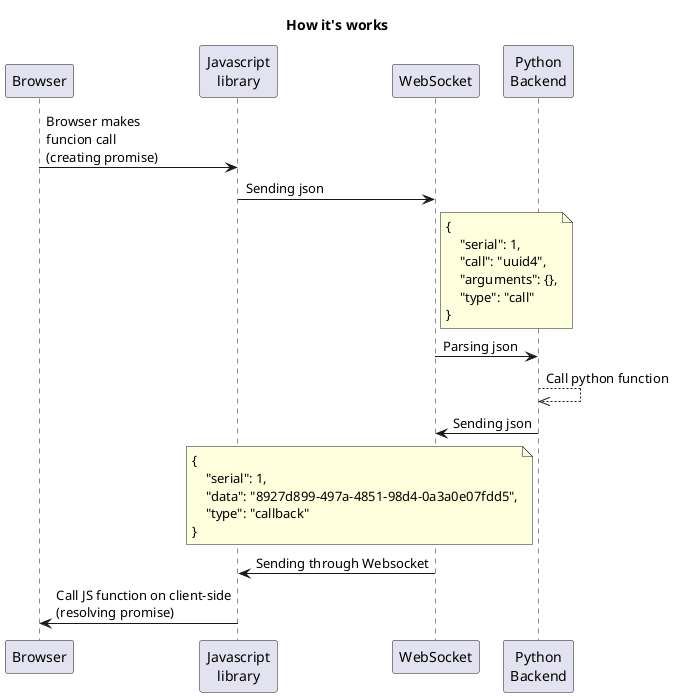 @startuml

title How it's works


participant Browser as browser
participant "Javascript\nlibrary" as jslib
participant WebSocket as ws
participant "Python\nBackend" as backend

browser -> jslib: Browser makes\nfuncion call\n(creating promise)
jslib -> ws: Sending json

note right of ws
    {
        "serial": 1,
        "call": "uuid4",
        "arguments": {},
        "type": "call"
    }
end note

ws -> backend: Parsing json
backend -->> backend: Call python function

backend -> ws: Sending json

note left of backend
    {
        "serial": 1,
        "data": "8927d899-497a-4851-98d4-0a3a0e07fdd5",
        "type": "callback"
    }
end note

ws -> jslib: Sending through Websocket
jslib -> browser: Call JS function on client-side\n(resolving promise)


@enduml